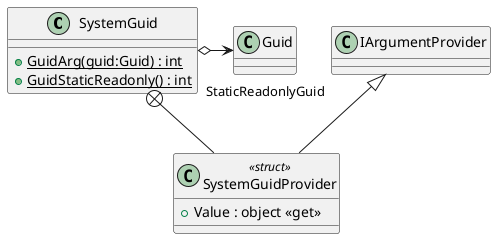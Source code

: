 @startuml
class SystemGuid {
    + {static} GuidArg(guid:Guid) : int
    + {static} GuidStaticReadonly() : int
}
class SystemGuidProvider <<struct>> {
    + Value : object <<get>>
}
SystemGuid o-> "StaticReadonlyGuid" Guid
SystemGuid +-- SystemGuidProvider
IArgumentProvider <|-- SystemGuidProvider
@enduml
